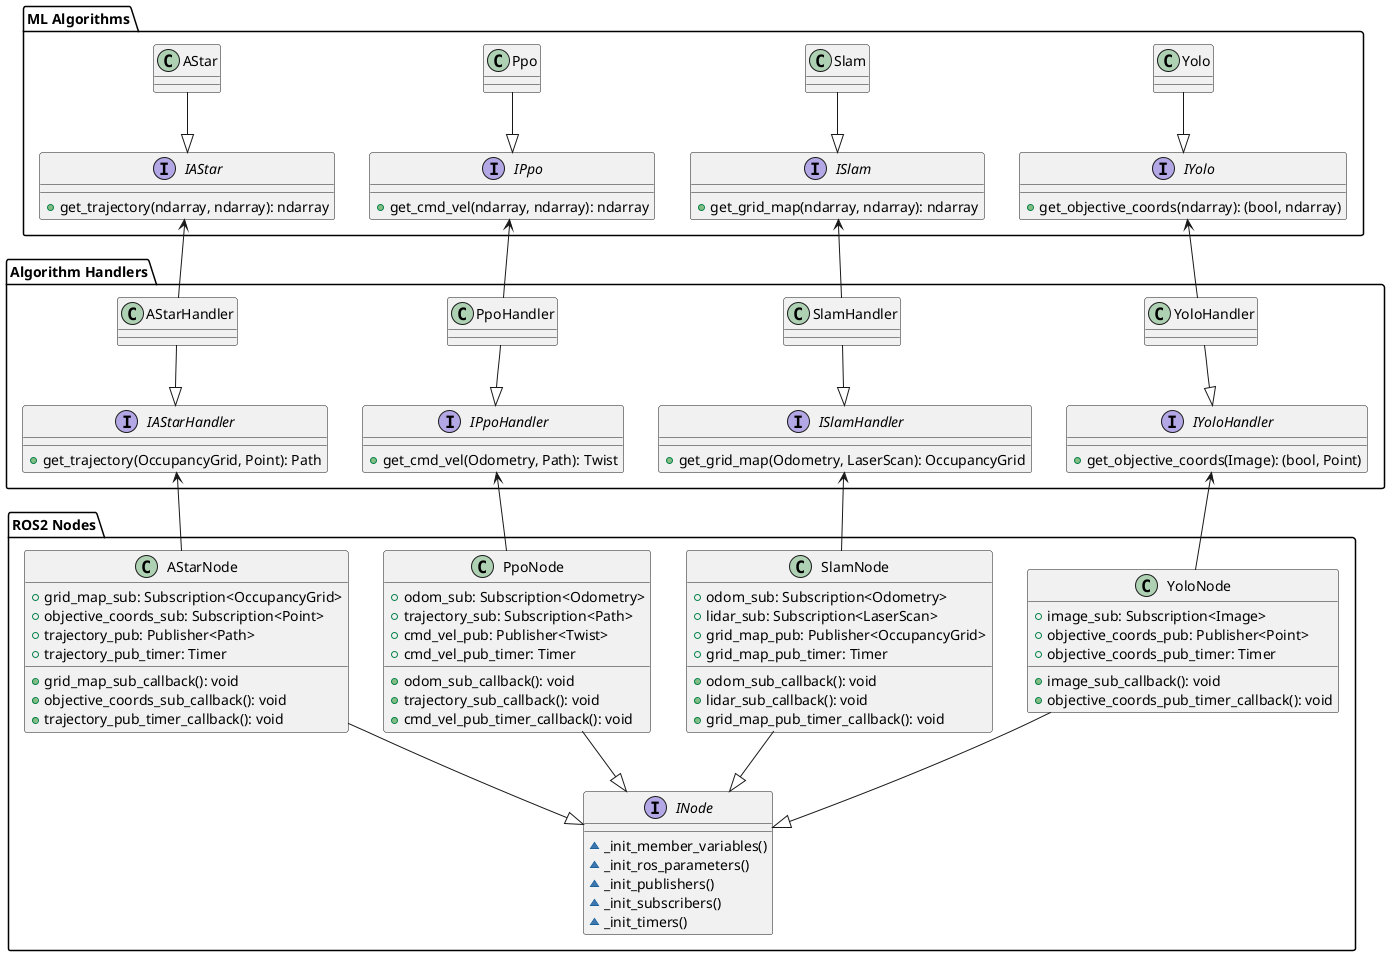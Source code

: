 @startuml

package "ROS2 Nodes" {
    interface INode {
        ~_init_member_variables()
        ~_init_ros_parameters()
        ~_init_publishers()
        ~_init_subscribers()
        ~_init_timers()
    }

    class YoloNode {
        + image_sub: Subscription<Image>
        + objective_coords_pub: Publisher<Point>
        + objective_coords_pub_timer: Timer
        + image_sub_callback(): void
        + objective_coords_pub_timer_callback(): void
    }
    class SlamNode {
        + odom_sub: Subscription<Odometry>
        + lidar_sub: Subscription<LaserScan>
        + grid_map_pub: Publisher<OccupancyGrid>
        + grid_map_pub_timer: Timer
        + odom_sub_callback(): void
        + lidar_sub_callback(): void
        + grid_map_pub_timer_callback(): void

    }
    class PpoNode {
        + odom_sub: Subscription<Odometry>
        + trajectory_sub: Subscription<Path>
        + cmd_vel_pub: Publisher<Twist>
        + cmd_vel_pub_timer: Timer
        + odom_sub_callback(): void
        + trajectory_sub_callback(): void
        + cmd_vel_pub_timer_callback(): void
    }

    class AStarNode {
        + grid_map_sub: Subscription<OccupancyGrid>
        + objective_coords_sub: Subscription<Point>
        + trajectory_pub: Publisher<Path>
        + trajectory_pub_timer: Timer
        + grid_map_sub_callback(): void
        + objective_coords_sub_callback(): void
        + trajectory_pub_timer_callback(): void
    }

    YoloNode --|> INode
    SlamNode --|> INode
    PpoNode --|> INode
    AStarNode --|> INode
}

package "Algorithm Handlers" {
    interface IYoloHandler {
        +get_objective_coords(Image): (bool, Point)
    }
    interface ISlamHandler {
        +get_grid_map(Odometry, LaserScan): OccupancyGrid
    }
    interface IPpoHandler {
        +get_cmd_vel(Odometry, Path): Twist
    }
    interface IAStarHandler {
        +get_trajectory(OccupancyGrid, Point): Path
    }

    class YoloHandler
    class SlamHandler
    class PpoHandler
    class AStarHandler

    YoloHandler --|> IYoloHandler
    SlamHandler --|> ISlamHandler
    PpoHandler --|> IPpoHandler
    AStarHandler --|> IAStarHandler

    IYoloHandler <-- YoloNode
    ISlamHandler <-- SlamNode
    IPpoHandler <-- PpoNode
    IAStarHandler <-- AStarNode

}

package "ML Algorithms" {
    class Yolo
    class Slam
    class Ppo
    class AStar

    interface IYolo {
        +get_objective_coords(ndarray): (bool, ndarray)
    }
    interface ISlam {
        +get_grid_map(ndarray, ndarray): ndarray
    }
    interface IPpo {
        +get_cmd_vel(ndarray, ndarray): ndarray
    }
    interface IAStar {
        +get_trajectory(ndarray, ndarray): ndarray
    }

    Yolo --|> IYolo
    Slam --|> ISlam
    Ppo --|> IPpo
    AStar --|> IAStar

    IYolo <-- YoloHandler
    ISlam <-- SlamHandler
    IPpo <-- PpoHandler
    IAStar <-- AStarHandler
}

@enduml